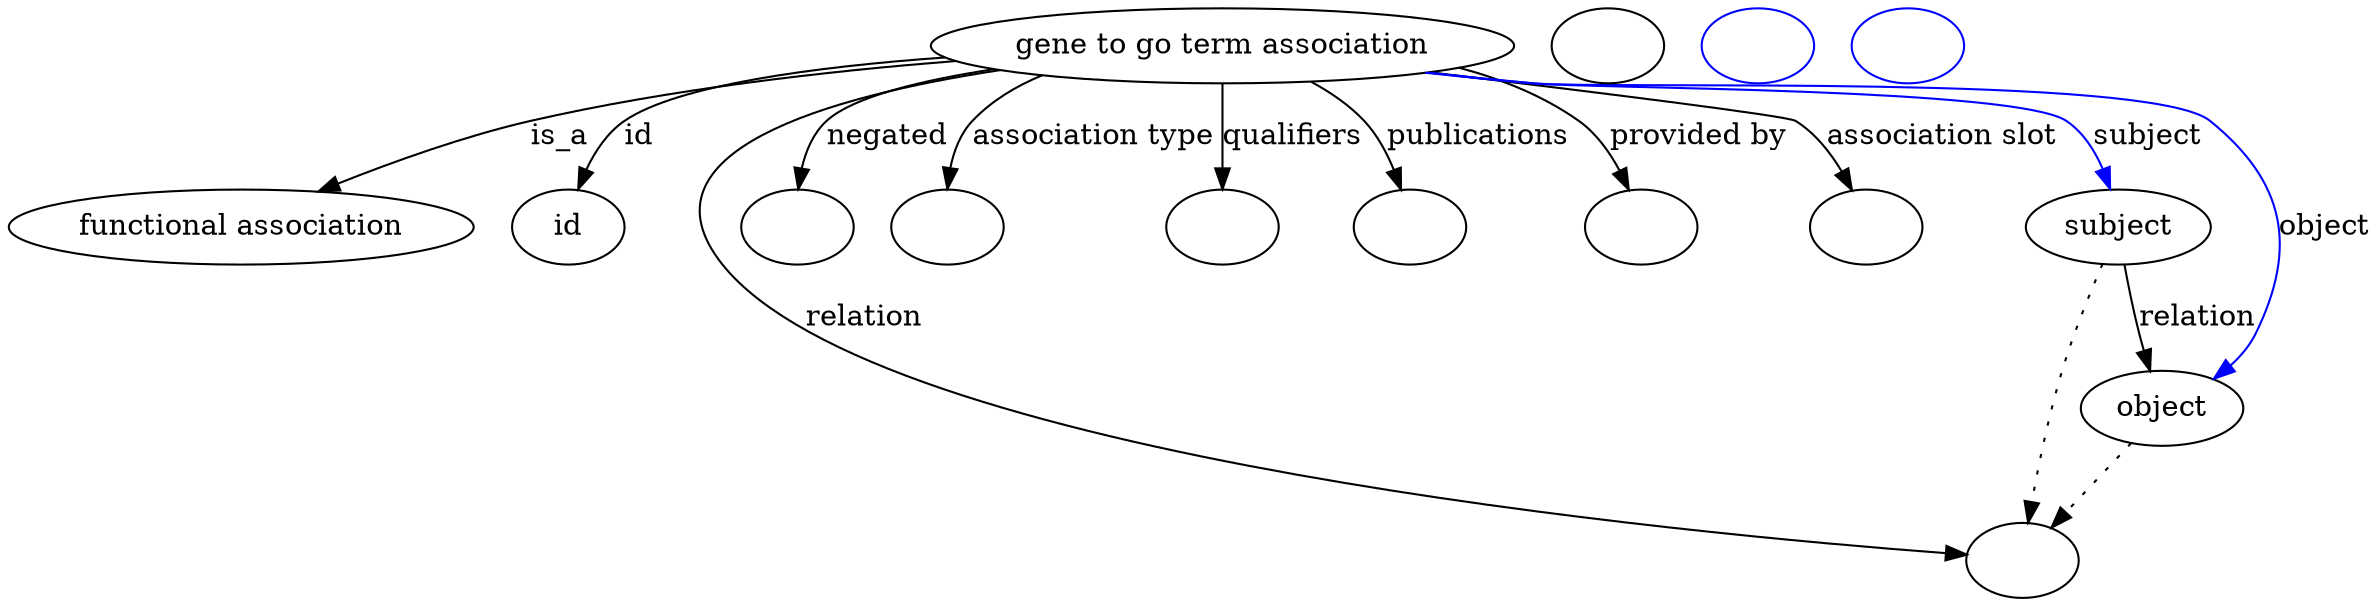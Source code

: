 digraph {
	graph [bb="0,0,947.67,281"];
	node [label="\N"];
	"gene to go term association"	 [height=0.5,
		label="gene to go term association",
		pos="498.47,263",
		width=2.9685];
	"functional association"	 [height=0.5,
		pos="87.466,177",
		width=2.4296];
	"gene to go term association" -> "functional association"	 [label=is_a,
		lp="221.74,220",
		pos="e,121.47,193.72 397.75,256.97 341.75,252 271.21,243.04 209.91,227 182.77,219.9 153.65,208.19 130.62,197.89"];
	id	 [height=0.5,
		pos="219.47,177",
		width=0.75];
	"gene to go term association" -> id	 [color=black,
		label=id,
		lp="255.91,220",
		pos="e,225.54,194.63 397.4,257.12 339.5,252.08 273.67,243 249.58,227 241.15,221.4 234.71,212.56 230,203.86",
		style=solid];
	relation	 [color=black,
		height=0.5,
		label="",
		pos="806.47,18",
		width=0.75];
	"gene to go term association" -> relation	 [color=black,
		label=relation,
		lp="353.84,134",
		pos="e,779.61,21.146 416.59,251.39 343.95,237.54 254.88,209.62 293.47,159 352.46,81.599 661.95,36.083 769.55,22.407",
		style=solid];
	negated	 [color=black,
		height=0.5,
		label="",
		pos="329.47,177",
		width=0.75];
	"gene to go term association" -> negated	 [color=black,
		label=negated,
		lp="374.23,220",
		pos="e,333.38,195.17 421.44,250.39 392.14,244.31 363.1,236.31 351.93,227 345,221.22 340.12,212.86 336.72,204.62",
		style=solid];
	"association type"	 [color=black,
		height=0.5,
		label="",
		pos="401.47,177",
		width=0.75];
	"gene to go term association" -> "association type"	 [color=black,
		label="association type",
		lp="450.37,220",
		pos="e,398.11,195.27 432.37,248.73 421.6,243.58 411.68,236.56 404.66,227 400.12,220.83 398.33,213 397.92,205.37",
		style=solid];
	qualifiers	 [color=black,
		height=0.5,
		label="",
		pos="498.47,177",
		width=0.75];
	"gene to go term association" -> qualifiers	 [color=black,
		label=qualifiers,
		lp="524.52,220",
		pos="e,498.47,195.21 498.47,244.76 498.47,233.36 498.47,218.43 498.47,205.49",
		style=solid];
	publications	 [color=black,
		height=0.5,
		label="",
		pos="573.47,177",
		width=0.75];
	"gene to go term association" -> publications	 [color=black,
		label=publications,
		lp="594.68,220",
		pos="e,568.29,195 530.27,245.62 537.91,240.37 545.56,234.09 551.47,227 556.93,220.44 561.27,212.31 564.6,204.53",
		style=solid];
	"provided by"	 [color=black,
		height=0.5,
		label="",
		pos="664.47,177",
		width=0.75];
	"gene to go term association" -> "provided by"	 [color=black,
		label="provided by",
		lp="680.1,220",
		pos="e,657.18,194.69 567.63,249.21 594.57,242.86 621.58,234.97 632.47,227 640.65,221.01 647.27,212.24 652.32,203.7",
		style=solid];
	"association slot"	 [color=black,
		height=0.5,
		label="",
		pos="754.47,177",
		width=0.75];
	"gene to go term association" -> "association slot"	 [color=black,
		label="association slot",
		lp="775.43,220",
		pos="e,745.96,194.61 577.2,250.76 638.73,241.08 714.36,228.9 717.47,227 726.87,221.26 734.65,212.15 740.61,203.28",
		style=solid];
	subject	 [height=0.5,
		pos="847.47,177",
		width=0.97656];
	"gene to go term association" -> subject	 [color=blue,
		label=subject,
		lp="854.29,220",
		pos="e,843.17,195.26 575.11,250.36 588.22,248.41 601.72,246.54 614.47,245 660.53,239.44 784.09,253.07 822.47,227 830.28,221.69 835.77,\
213.19 839.57,204.69",
		style=solid];
	object	 [height=0.5,
		pos="866.47,91",
		width=0.88096];
	"gene to go term association" -> object	 [color=blue,
		label=object,
		lp="930.57,177",
		pos="e,886.8,104.82 574.47,250.25 587.77,248.29 601.5,246.44 614.47,245 643.69,241.74 854.65,244.24 878.47,227 915.67,200.08 922.61,169.19 \
904.47,127 902.07,121.44 898.35,116.33 894.16,111.82",
		style=solid];
	association_id	 [color=black,
		height=0.5,
		label="",
		pos="650.47,263",
		width=0.75];
	subject -> relation	 [pos="e,809.62,35.918 841.15,159.26 836.44,145.63 830.05,126.27 825.47,109 819.89,88.005 814.93,63.934 811.47,45.824",
		style=dotted];
	subject -> object	 [label=relation,
		lp="878.84,134",
		pos="e,862.51,108.92 851.49,158.76 854.06,147.17 857.42,131.93 860.31,118.84"];
	"gene to go term association subject"	 [color=blue,
		height=0.5,
		label="",
		pos="722.47,263",
		width=0.75];
	object -> relation	 [pos="e,819.61,33.998 852.85,74.435 844.92,64.781 834.77,52.443 826,41.766",
		style=dotted];
	"gene to go term association object"	 [color=blue,
		height=0.5,
		label="",
		pos="794.47,263",
		width=0.75];
}
